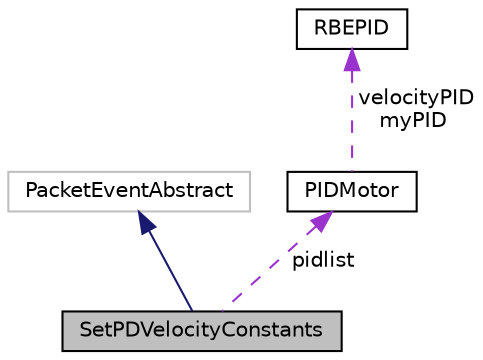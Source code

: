 digraph "SetPDVelocityConstants"
{
  edge [fontname="Helvetica",fontsize="10",labelfontname="Helvetica",labelfontsize="10"];
  node [fontname="Helvetica",fontsize="10",shape=record];
  Node2 [label="SetPDVelocityConstants",height=0.2,width=0.4,color="black", fillcolor="grey75", style="filled", fontcolor="black"];
  Node3 -> Node2 [dir="back",color="midnightblue",fontsize="10",style="solid",fontname="Helvetica"];
  Node3 [label="PacketEventAbstract",height=0.2,width=0.4,color="grey75", fillcolor="white", style="filled"];
  Node4 -> Node2 [dir="back",color="darkorchid3",fontsize="10",style="dashed",label=" pidlist" ,fontname="Helvetica"];
  Node4 [label="PIDMotor",height=0.2,width=0.4,color="black", fillcolor="white", style="filled",URL="$classPIDMotor.html"];
  Node5 -> Node4 [dir="back",color="darkorchid3",fontsize="10",style="dashed",label=" velocityPID\nmyPID" ,fontname="Helvetica"];
  Node5 [label="RBEPID",height=0.2,width=0.4,color="black", fillcolor="white", style="filled",URL="$classRBEPID.html"];
}
